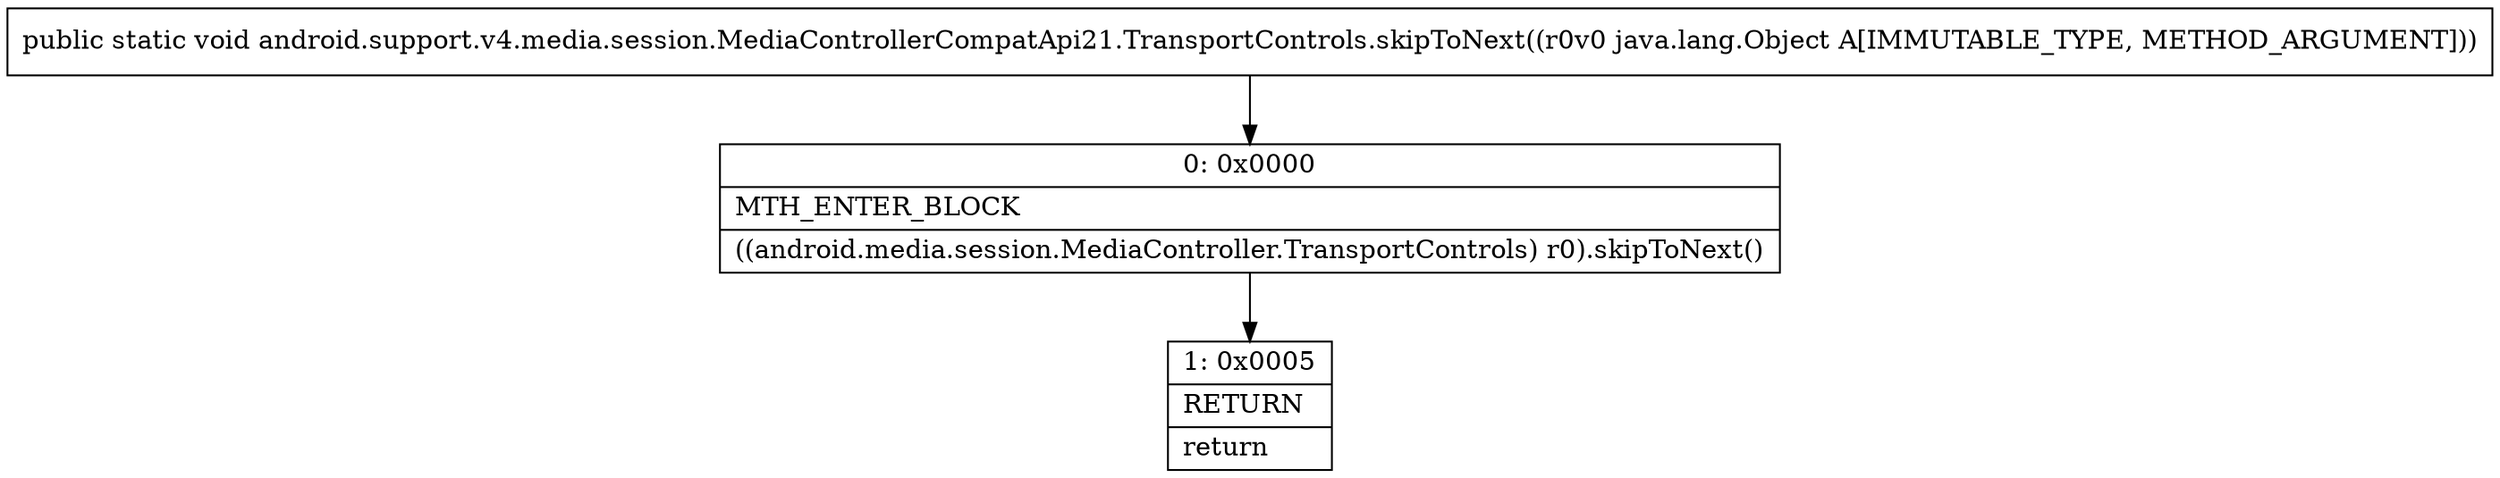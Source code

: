 digraph "CFG forandroid.support.v4.media.session.MediaControllerCompatApi21.TransportControls.skipToNext(Ljava\/lang\/Object;)V" {
Node_0 [shape=record,label="{0\:\ 0x0000|MTH_ENTER_BLOCK\l|((android.media.session.MediaController.TransportControls) r0).skipToNext()\l}"];
Node_1 [shape=record,label="{1\:\ 0x0005|RETURN\l|return\l}"];
MethodNode[shape=record,label="{public static void android.support.v4.media.session.MediaControllerCompatApi21.TransportControls.skipToNext((r0v0 java.lang.Object A[IMMUTABLE_TYPE, METHOD_ARGUMENT])) }"];
MethodNode -> Node_0;
Node_0 -> Node_1;
}

